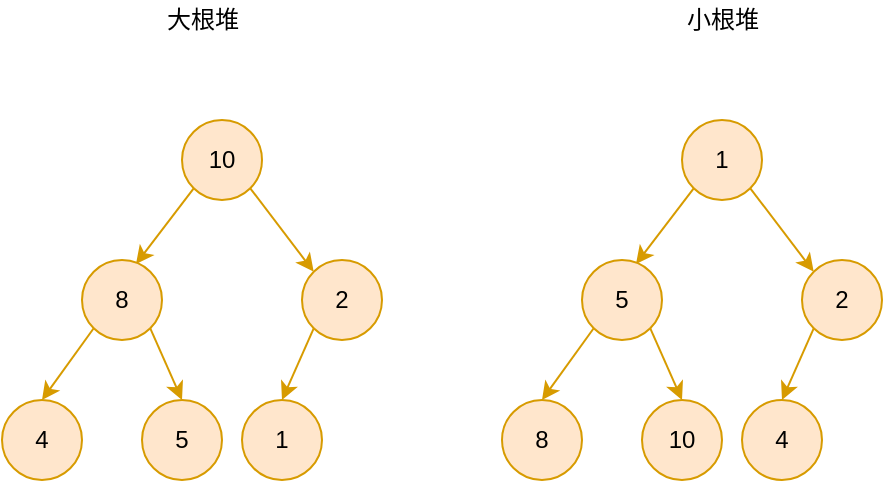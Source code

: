 <mxfile version="20.8.10" type="device" pages="2"><diagram id="6MtrnzUSQC7sY62Lb6zY" name="大根堆和小根堆"><mxGraphModel dx="954" dy="621" grid="1" gridSize="10" guides="1" tooltips="1" connect="1" arrows="1" fold="1" page="1" pageScale="1" pageWidth="827" pageHeight="1169" math="0" shadow="0"><root><mxCell id="0"/><mxCell id="1" parent="0"/><mxCell id="FYGE_YMzCLiSaxmC1TB3-1" style="rounded=0;orthogonalLoop=1;jettySize=auto;html=1;exitX=0;exitY=1;exitDx=0;exitDy=0;entryX=0.675;entryY=0.05;entryDx=0;entryDy=0;entryPerimeter=0;fillColor=#ffe6cc;strokeColor=#d79b00;" parent="1" source="FYGE_YMzCLiSaxmC1TB3-3" target="FYGE_YMzCLiSaxmC1TB3-6" edge="1"><mxGeometry relative="1" as="geometry"/></mxCell><mxCell id="FYGE_YMzCLiSaxmC1TB3-2" style="edgeStyle=none;rounded=0;orthogonalLoop=1;jettySize=auto;html=1;exitX=1;exitY=1;exitDx=0;exitDy=0;entryX=0;entryY=0;entryDx=0;entryDy=0;fillColor=#ffe6cc;strokeColor=#d79b00;" parent="1" source="FYGE_YMzCLiSaxmC1TB3-3" target="FYGE_YMzCLiSaxmC1TB3-7" edge="1"><mxGeometry relative="1" as="geometry"/></mxCell><mxCell id="FYGE_YMzCLiSaxmC1TB3-3" value="10" style="ellipse;whiteSpace=wrap;html=1;aspect=fixed;fillColor=#ffe6cc;strokeColor=#d79b00;" parent="1" vertex="1"><mxGeometry x="200" y="100" width="40" height="40" as="geometry"/></mxCell><mxCell id="FYGE_YMzCLiSaxmC1TB3-4" style="edgeStyle=none;rounded=0;orthogonalLoop=1;jettySize=auto;html=1;exitX=0;exitY=1;exitDx=0;exitDy=0;entryX=0.5;entryY=0;entryDx=0;entryDy=0;fillColor=#ffe6cc;strokeColor=#d79b00;" parent="1" source="FYGE_YMzCLiSaxmC1TB3-6" target="FYGE_YMzCLiSaxmC1TB3-8" edge="1"><mxGeometry relative="1" as="geometry"/></mxCell><mxCell id="FYGE_YMzCLiSaxmC1TB3-5" style="edgeStyle=none;rounded=0;orthogonalLoop=1;jettySize=auto;html=1;exitX=1;exitY=1;exitDx=0;exitDy=0;entryX=0.5;entryY=0;entryDx=0;entryDy=0;fillColor=#ffe6cc;strokeColor=#d79b00;" parent="1" source="FYGE_YMzCLiSaxmC1TB3-6" target="FYGE_YMzCLiSaxmC1TB3-9" edge="1"><mxGeometry relative="1" as="geometry"/></mxCell><mxCell id="FYGE_YMzCLiSaxmC1TB3-6" value="8" style="ellipse;whiteSpace=wrap;html=1;aspect=fixed;fillColor=#ffe6cc;strokeColor=#d79b00;" parent="1" vertex="1"><mxGeometry x="150" y="170" width="40" height="40" as="geometry"/></mxCell><mxCell id="FYGE_YMzCLiSaxmC1TB3-11" style="rounded=0;orthogonalLoop=1;jettySize=auto;html=1;exitX=0;exitY=1;exitDx=0;exitDy=0;entryX=0.5;entryY=0;entryDx=0;entryDy=0;fillColor=#ffe6cc;strokeColor=#d79b00;" parent="1" source="FYGE_YMzCLiSaxmC1TB3-7" target="FYGE_YMzCLiSaxmC1TB3-10" edge="1"><mxGeometry relative="1" as="geometry"/></mxCell><mxCell id="FYGE_YMzCLiSaxmC1TB3-7" value="2" style="ellipse;whiteSpace=wrap;html=1;aspect=fixed;fillColor=#ffe6cc;strokeColor=#d79b00;" parent="1" vertex="1"><mxGeometry x="260" y="170" width="40" height="40" as="geometry"/></mxCell><mxCell id="FYGE_YMzCLiSaxmC1TB3-8" value="4" style="ellipse;whiteSpace=wrap;html=1;aspect=fixed;fillColor=#ffe6cc;strokeColor=#d79b00;" parent="1" vertex="1"><mxGeometry x="110" y="240" width="40" height="40" as="geometry"/></mxCell><mxCell id="FYGE_YMzCLiSaxmC1TB3-9" value="5" style="ellipse;whiteSpace=wrap;html=1;aspect=fixed;fillColor=#ffe6cc;strokeColor=#d79b00;" parent="1" vertex="1"><mxGeometry x="180" y="240" width="40" height="40" as="geometry"/></mxCell><mxCell id="FYGE_YMzCLiSaxmC1TB3-10" value="1" style="ellipse;whiteSpace=wrap;html=1;aspect=fixed;fillColor=#ffe6cc;strokeColor=#d79b00;" parent="1" vertex="1"><mxGeometry x="230" y="240" width="40" height="40" as="geometry"/></mxCell><mxCell id="FYGE_YMzCLiSaxmC1TB3-12" value="大根堆" style="text;html=1;align=center;verticalAlign=middle;resizable=0;points=[];autosize=1;strokeColor=none;" parent="1" vertex="1"><mxGeometry x="185" y="40" width="50" height="20" as="geometry"/></mxCell><mxCell id="FYGE_YMzCLiSaxmC1TB3-13" style="rounded=0;orthogonalLoop=1;jettySize=auto;html=1;exitX=0;exitY=1;exitDx=0;exitDy=0;entryX=0.675;entryY=0.05;entryDx=0;entryDy=0;entryPerimeter=0;fillColor=#ffe6cc;strokeColor=#d79b00;" parent="1" source="FYGE_YMzCLiSaxmC1TB3-15" target="FYGE_YMzCLiSaxmC1TB3-18" edge="1"><mxGeometry relative="1" as="geometry"/></mxCell><mxCell id="FYGE_YMzCLiSaxmC1TB3-14" style="edgeStyle=none;rounded=0;orthogonalLoop=1;jettySize=auto;html=1;exitX=1;exitY=1;exitDx=0;exitDy=0;entryX=0;entryY=0;entryDx=0;entryDy=0;fillColor=#ffe6cc;strokeColor=#d79b00;" parent="1" source="FYGE_YMzCLiSaxmC1TB3-15" target="FYGE_YMzCLiSaxmC1TB3-20" edge="1"><mxGeometry relative="1" as="geometry"/></mxCell><mxCell id="FYGE_YMzCLiSaxmC1TB3-15" value="1" style="ellipse;whiteSpace=wrap;html=1;aspect=fixed;fillColor=#ffe6cc;strokeColor=#d79b00;" parent="1" vertex="1"><mxGeometry x="450" y="100" width="40" height="40" as="geometry"/></mxCell><mxCell id="FYGE_YMzCLiSaxmC1TB3-16" style="edgeStyle=none;rounded=0;orthogonalLoop=1;jettySize=auto;html=1;exitX=0;exitY=1;exitDx=0;exitDy=0;entryX=0.5;entryY=0;entryDx=0;entryDy=0;fillColor=#ffe6cc;strokeColor=#d79b00;" parent="1" source="FYGE_YMzCLiSaxmC1TB3-18" target="FYGE_YMzCLiSaxmC1TB3-21" edge="1"><mxGeometry relative="1" as="geometry"/></mxCell><mxCell id="FYGE_YMzCLiSaxmC1TB3-17" style="edgeStyle=none;rounded=0;orthogonalLoop=1;jettySize=auto;html=1;exitX=1;exitY=1;exitDx=0;exitDy=0;entryX=0.5;entryY=0;entryDx=0;entryDy=0;fillColor=#ffe6cc;strokeColor=#d79b00;" parent="1" source="FYGE_YMzCLiSaxmC1TB3-18" target="FYGE_YMzCLiSaxmC1TB3-22" edge="1"><mxGeometry relative="1" as="geometry"/></mxCell><mxCell id="FYGE_YMzCLiSaxmC1TB3-18" value="5" style="ellipse;whiteSpace=wrap;html=1;aspect=fixed;fillColor=#ffe6cc;strokeColor=#d79b00;" parent="1" vertex="1"><mxGeometry x="400" y="170" width="40" height="40" as="geometry"/></mxCell><mxCell id="FYGE_YMzCLiSaxmC1TB3-19" style="rounded=0;orthogonalLoop=1;jettySize=auto;html=1;exitX=0;exitY=1;exitDx=0;exitDy=0;entryX=0.5;entryY=0;entryDx=0;entryDy=0;fillColor=#ffe6cc;strokeColor=#d79b00;" parent="1" source="FYGE_YMzCLiSaxmC1TB3-20" target="FYGE_YMzCLiSaxmC1TB3-23" edge="1"><mxGeometry relative="1" as="geometry"/></mxCell><mxCell id="FYGE_YMzCLiSaxmC1TB3-20" value="2" style="ellipse;whiteSpace=wrap;html=1;aspect=fixed;fillColor=#ffe6cc;strokeColor=#d79b00;" parent="1" vertex="1"><mxGeometry x="510" y="170" width="40" height="40" as="geometry"/></mxCell><mxCell id="FYGE_YMzCLiSaxmC1TB3-21" value="8" style="ellipse;whiteSpace=wrap;html=1;aspect=fixed;fillColor=#ffe6cc;strokeColor=#d79b00;" parent="1" vertex="1"><mxGeometry x="360" y="240" width="40" height="40" as="geometry"/></mxCell><mxCell id="FYGE_YMzCLiSaxmC1TB3-22" value="10" style="ellipse;whiteSpace=wrap;html=1;aspect=fixed;fillColor=#ffe6cc;strokeColor=#d79b00;" parent="1" vertex="1"><mxGeometry x="430" y="240" width="40" height="40" as="geometry"/></mxCell><mxCell id="FYGE_YMzCLiSaxmC1TB3-23" value="4" style="ellipse;whiteSpace=wrap;html=1;aspect=fixed;fillColor=#ffe6cc;strokeColor=#d79b00;" parent="1" vertex="1"><mxGeometry x="480" y="240" width="40" height="40" as="geometry"/></mxCell><mxCell id="FYGE_YMzCLiSaxmC1TB3-24" value="小根堆" style="text;html=1;align=center;verticalAlign=middle;resizable=0;points=[];autosize=1;strokeColor=none;" parent="1" vertex="1"><mxGeometry x="445" y="40" width="50" height="20" as="geometry"/></mxCell></root></mxGraphModel></diagram><diagram id="d1xmVUOaPT3D3lGem-Ws" name="第 2 页"><mxGraphModel dx="954" dy="621" grid="1" gridSize="10" guides="1" tooltips="1" connect="1" arrows="1" fold="1" page="1" pageScale="1" pageWidth="48000" pageHeight="36000" math="0" shadow="0"><root><mxCell id="0"/><mxCell id="1" parent="0"/></root></mxGraphModel></diagram></mxfile>